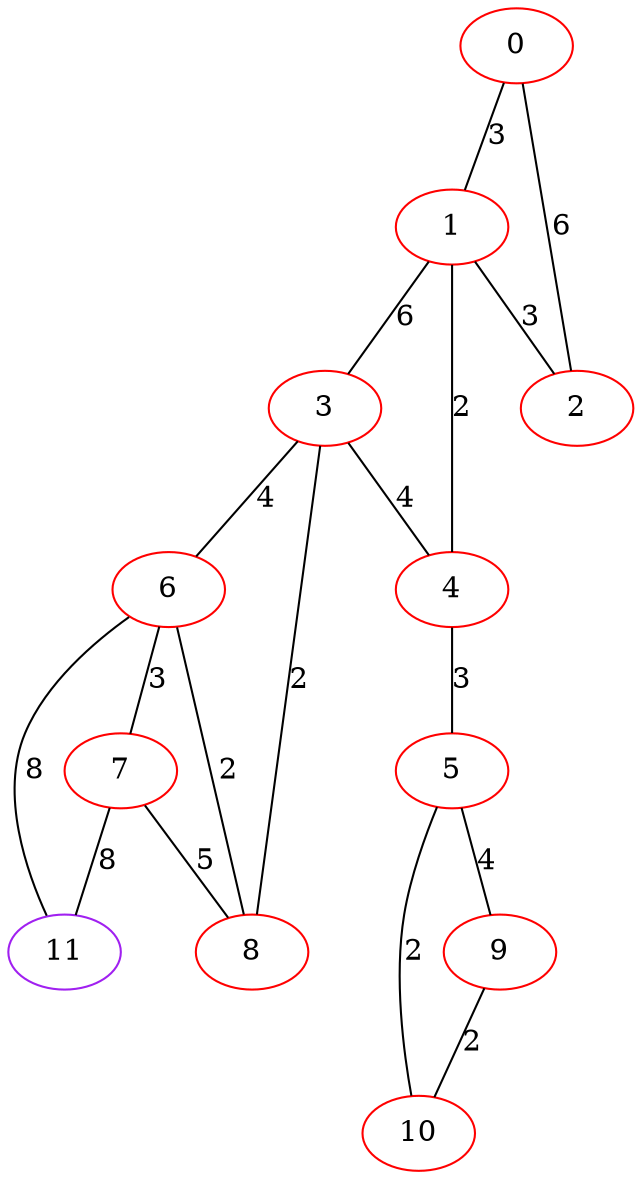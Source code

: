 graph "" {
0 [color=red, weight=1];
1 [color=red, weight=1];
2 [color=red, weight=1];
3 [color=red, weight=1];
4 [color=red, weight=1];
5 [color=red, weight=1];
6 [color=red, weight=1];
7 [color=red, weight=1];
8 [color=red, weight=1];
9 [color=red, weight=1];
10 [color=red, weight=1];
11 [color=purple, weight=4];
0 -- 1  [key=0, label=3];
0 -- 2  [key=0, label=6];
1 -- 2  [key=0, label=3];
1 -- 3  [key=0, label=6];
1 -- 4  [key=0, label=2];
3 -- 8  [key=0, label=2];
3 -- 4  [key=0, label=4];
3 -- 6  [key=0, label=4];
4 -- 5  [key=0, label=3];
5 -- 9  [key=0, label=4];
5 -- 10  [key=0, label=2];
6 -- 8  [key=0, label=2];
6 -- 11  [key=0, label=8];
6 -- 7  [key=0, label=3];
7 -- 8  [key=0, label=5];
7 -- 11  [key=0, label=8];
9 -- 10  [key=0, label=2];
}
